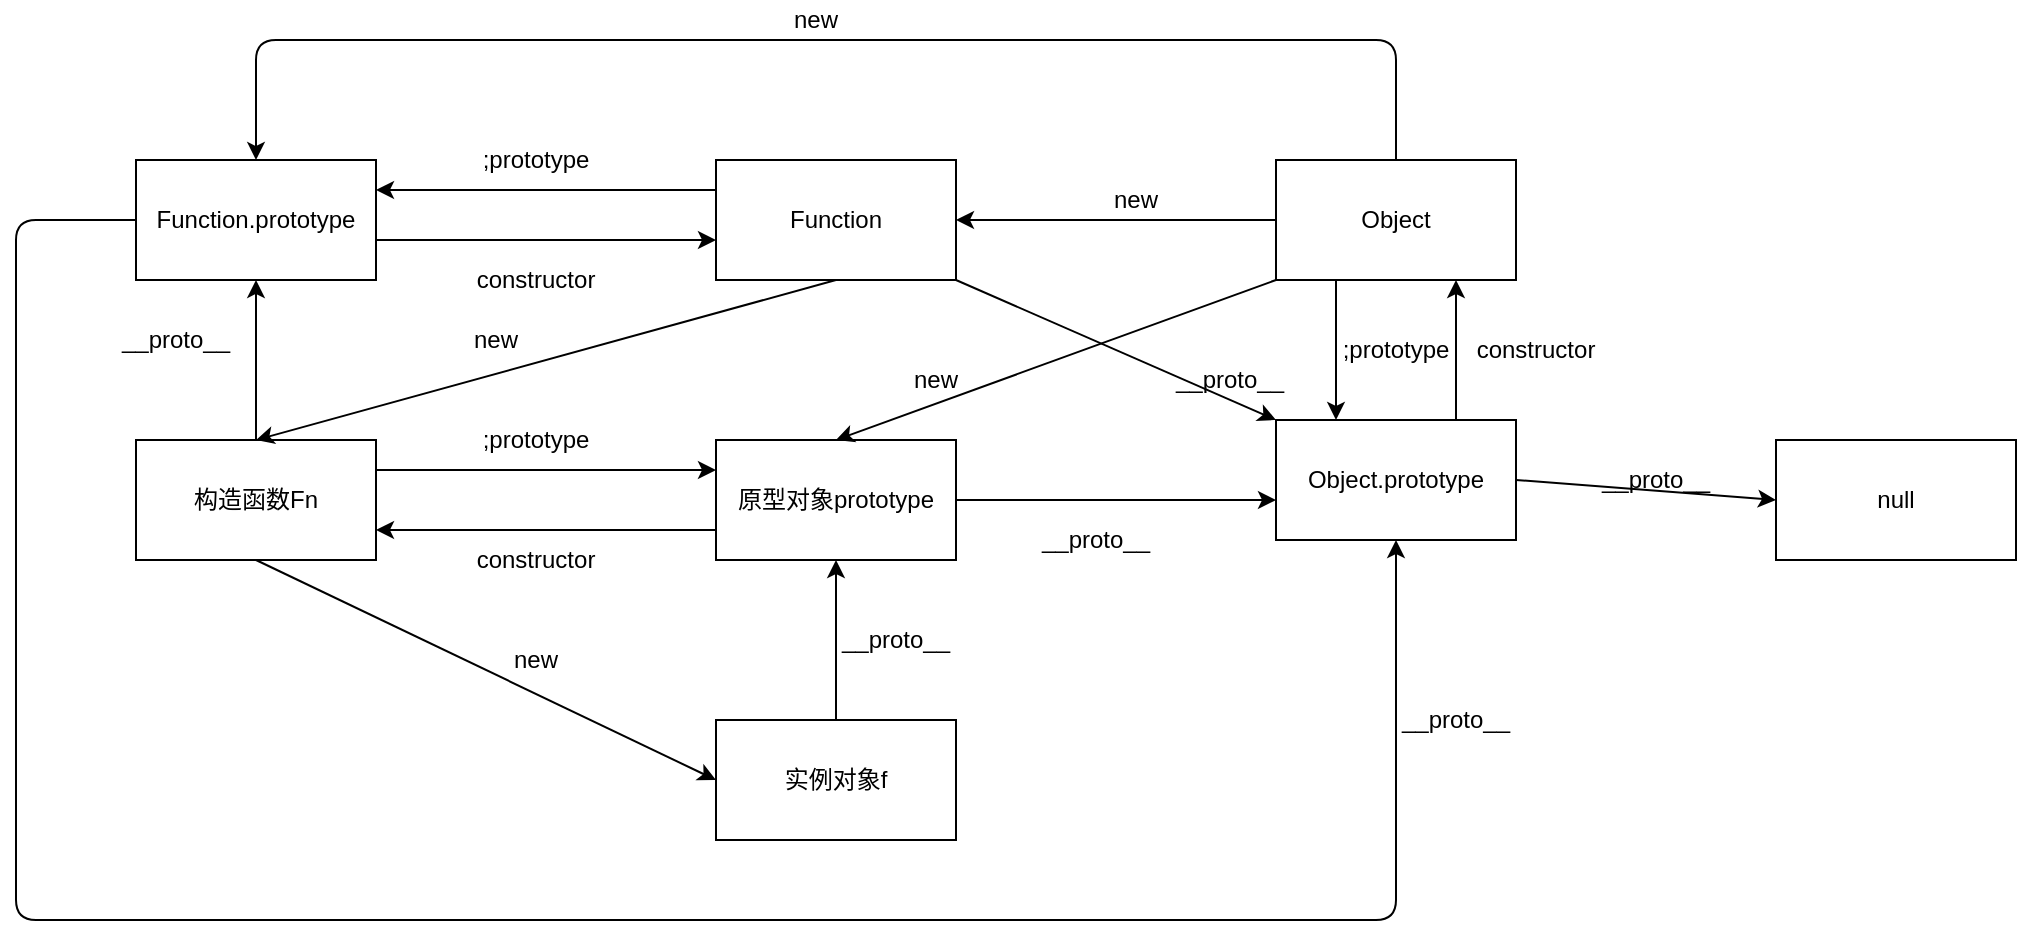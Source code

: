 <mxfile version="13.9.9" type="device"><diagram id="7LiD3ajyZAmjusGctuDS" name="第 1 页"><mxGraphModel dx="1024" dy="592" grid="1" gridSize="10" guides="1" tooltips="1" connect="1" arrows="1" fold="1" page="1" pageScale="1" pageWidth="1654" pageHeight="2336" math="0" shadow="0"><root><mxCell id="0"/><mxCell id="1" parent="0"/><mxCell id="i6Qn5ty9AtHHHNapvA8p-312" value="" style="edgeStyle=orthogonalEdgeStyle;rounded=0;orthogonalLoop=1;jettySize=auto;html=1;" edge="1" parent="1" source="i6Qn5ty9AtHHHNapvA8p-296" target="i6Qn5ty9AtHHHNapvA8p-311"><mxGeometry relative="1" as="geometry"/></mxCell><mxCell id="i6Qn5ty9AtHHHNapvA8p-296" value="构造函数Fn&lt;br&gt;" style="rounded=0;whiteSpace=wrap;html=1;" vertex="1" parent="1"><mxGeometry x="300" y="440" width="120" height="60" as="geometry"/></mxCell><mxCell id="i6Qn5ty9AtHHHNapvA8p-318" value="" style="edgeStyle=orthogonalEdgeStyle;rounded=0;orthogonalLoop=1;jettySize=auto;html=1;" edge="1" parent="1" source="i6Qn5ty9AtHHHNapvA8p-297" target="i6Qn5ty9AtHHHNapvA8p-317"><mxGeometry relative="1" as="geometry"><Array as="points"><mxPoint x="600" y="480"/><mxPoint x="600" y="480"/></Array></mxGeometry></mxCell><mxCell id="i6Qn5ty9AtHHHNapvA8p-297" value="原型对象prototype&lt;br&gt;" style="whiteSpace=wrap;html=1;rounded=0;" vertex="1" parent="1"><mxGeometry x="590" y="440" width="120" height="60" as="geometry"/></mxCell><mxCell id="i6Qn5ty9AtHHHNapvA8p-299" value="实例对象f&lt;br&gt;" style="whiteSpace=wrap;html=1;rounded=0;" vertex="1" parent="1"><mxGeometry x="590" y="580" width="120" height="60" as="geometry"/></mxCell><mxCell id="i6Qn5ty9AtHHHNapvA8p-301" value="" style="endArrow=classic;html=1;entryX=0;entryY=0.5;entryDx=0;entryDy=0;exitX=0.5;exitY=1;exitDx=0;exitDy=0;" edge="1" parent="1" source="i6Qn5ty9AtHHHNapvA8p-296" target="i6Qn5ty9AtHHHNapvA8p-299"><mxGeometry width="50" height="50" relative="1" as="geometry"><mxPoint x="390" y="540" as="sourcePoint"/><mxPoint x="440" y="490" as="targetPoint"/></mxGeometry></mxCell><mxCell id="i6Qn5ty9AtHHHNapvA8p-302" value="new" style="text;html=1;strokeColor=none;fillColor=none;align=center;verticalAlign=middle;whiteSpace=wrap;rounded=0;" vertex="1" parent="1"><mxGeometry x="480" y="540" width="40" height="20" as="geometry"/></mxCell><mxCell id="i6Qn5ty9AtHHHNapvA8p-304" value="" style="endArrow=classic;html=1;entryX=0.5;entryY=1;entryDx=0;entryDy=0;exitX=0.5;exitY=0;exitDx=0;exitDy=0;" edge="1" parent="1" source="i6Qn5ty9AtHHHNapvA8p-299" target="i6Qn5ty9AtHHHNapvA8p-297"><mxGeometry width="50" height="50" relative="1" as="geometry"><mxPoint x="600" y="560" as="sourcePoint"/><mxPoint x="630" y="510" as="targetPoint"/></mxGeometry></mxCell><mxCell id="i6Qn5ty9AtHHHNapvA8p-306" value="" style="endArrow=classic;html=1;exitX=1;exitY=0.25;exitDx=0;exitDy=0;entryX=0;entryY=0.25;entryDx=0;entryDy=0;" edge="1" parent="1" source="i6Qn5ty9AtHHHNapvA8p-296" target="i6Qn5ty9AtHHHNapvA8p-297"><mxGeometry width="50" height="50" relative="1" as="geometry"><mxPoint x="430" y="500" as="sourcePoint"/><mxPoint x="480" y="450" as="targetPoint"/></mxGeometry></mxCell><mxCell id="i6Qn5ty9AtHHHNapvA8p-307" value="" style="endArrow=classic;html=1;entryX=1;entryY=0.75;entryDx=0;entryDy=0;exitX=0;exitY=0.75;exitDx=0;exitDy=0;" edge="1" parent="1" source="i6Qn5ty9AtHHHNapvA8p-297" target="i6Qn5ty9AtHHHNapvA8p-296"><mxGeometry width="50" height="50" relative="1" as="geometry"><mxPoint x="500" y="540" as="sourcePoint"/><mxPoint x="550" y="490" as="targetPoint"/></mxGeometry></mxCell><mxCell id="i6Qn5ty9AtHHHNapvA8p-308" value=";prototype" style="text;html=1;strokeColor=none;fillColor=none;align=center;verticalAlign=middle;whiteSpace=wrap;rounded=0;" vertex="1" parent="1"><mxGeometry x="480" y="430" width="40" height="20" as="geometry"/></mxCell><mxCell id="i6Qn5ty9AtHHHNapvA8p-309" value="constructor" style="text;html=1;strokeColor=none;fillColor=none;align=center;verticalAlign=middle;whiteSpace=wrap;rounded=0;" vertex="1" parent="1"><mxGeometry x="480" y="350" width="40" height="20" as="geometry"/></mxCell><mxCell id="i6Qn5ty9AtHHHNapvA8p-310" value="__proto__" style="text;html=1;strokeColor=none;fillColor=none;align=center;verticalAlign=middle;whiteSpace=wrap;rounded=0;" vertex="1" parent="1"><mxGeometry x="660" y="530" width="40" height="20" as="geometry"/></mxCell><mxCell id="i6Qn5ty9AtHHHNapvA8p-314" value="" style="edgeStyle=orthogonalEdgeStyle;rounded=0;orthogonalLoop=1;jettySize=auto;html=1;" edge="1" parent="1" source="i6Qn5ty9AtHHHNapvA8p-311" target="i6Qn5ty9AtHHHNapvA8p-313"><mxGeometry relative="1" as="geometry"><Array as="points"><mxPoint x="500" y="340"/><mxPoint x="500" y="340"/></Array></mxGeometry></mxCell><mxCell id="i6Qn5ty9AtHHHNapvA8p-311" value="Function.prototype&lt;br&gt;" style="rounded=0;whiteSpace=wrap;html=1;" vertex="1" parent="1"><mxGeometry x="300" y="300" width="120" height="60" as="geometry"/></mxCell><mxCell id="i6Qn5ty9AtHHHNapvA8p-313" value="Function" style="rounded=0;whiteSpace=wrap;html=1;" vertex="1" parent="1"><mxGeometry x="590" y="300" width="120" height="60" as="geometry"/></mxCell><mxCell id="i6Qn5ty9AtHHHNapvA8p-315" value="" style="endArrow=classic;html=1;exitX=0.5;exitY=1;exitDx=0;exitDy=0;entryX=0.5;entryY=0;entryDx=0;entryDy=0;" edge="1" parent="1" source="i6Qn5ty9AtHHHNapvA8p-313" target="i6Qn5ty9AtHHHNapvA8p-296"><mxGeometry width="50" height="50" relative="1" as="geometry"><mxPoint x="470" y="420" as="sourcePoint"/><mxPoint x="410" y="400" as="targetPoint"/></mxGeometry></mxCell><mxCell id="i6Qn5ty9AtHHHNapvA8p-316" value="" style="endArrow=classic;html=1;exitX=0;exitY=0.25;exitDx=0;exitDy=0;" edge="1" parent="1" source="i6Qn5ty9AtHHHNapvA8p-313"><mxGeometry width="50" height="50" relative="1" as="geometry"><mxPoint x="490" y="330" as="sourcePoint"/><mxPoint x="420" y="315" as="targetPoint"/></mxGeometry></mxCell><mxCell id="i6Qn5ty9AtHHHNapvA8p-317" value="Object.prototype&lt;br&gt;" style="whiteSpace=wrap;html=1;rounded=0;" vertex="1" parent="1"><mxGeometry x="870" y="430" width="120" height="60" as="geometry"/></mxCell><mxCell id="i6Qn5ty9AtHHHNapvA8p-320" value="Object" style="whiteSpace=wrap;html=1;rounded=0;" vertex="1" parent="1"><mxGeometry x="870" y="300" width="120" height="60" as="geometry"/></mxCell><mxCell id="i6Qn5ty9AtHHHNapvA8p-323" value="" style="endArrow=classic;html=1;exitX=0.75;exitY=0;exitDx=0;exitDy=0;entryX=0.75;entryY=1;entryDx=0;entryDy=0;" edge="1" parent="1" source="i6Qn5ty9AtHHHNapvA8p-317" target="i6Qn5ty9AtHHHNapvA8p-320"><mxGeometry width="50" height="50" relative="1" as="geometry"><mxPoint x="1000" y="430" as="sourcePoint"/><mxPoint x="930" y="390" as="targetPoint"/></mxGeometry></mxCell><mxCell id="i6Qn5ty9AtHHHNapvA8p-324" value="" style="endArrow=classic;html=1;entryX=0.5;entryY=0;entryDx=0;entryDy=0;exitX=0;exitY=1;exitDx=0;exitDy=0;" edge="1" parent="1" source="i6Qn5ty9AtHHHNapvA8p-320" target="i6Qn5ty9AtHHHNapvA8p-297"><mxGeometry width="50" height="50" relative="1" as="geometry"><mxPoint x="750" y="410" as="sourcePoint"/><mxPoint x="800" y="360" as="targetPoint"/></mxGeometry></mxCell><mxCell id="i6Qn5ty9AtHHHNapvA8p-325" value="" style="endArrow=classic;html=1;entryX=0.25;entryY=0;entryDx=0;entryDy=0;exitX=0.25;exitY=1;exitDx=0;exitDy=0;" edge="1" parent="1" source="i6Qn5ty9AtHHHNapvA8p-320" target="i6Qn5ty9AtHHHNapvA8p-317"><mxGeometry width="50" height="50" relative="1" as="geometry"><mxPoint x="840" y="420" as="sourcePoint"/><mxPoint x="890" y="370" as="targetPoint"/></mxGeometry></mxCell><mxCell id="i6Qn5ty9AtHHHNapvA8p-326" value="null" style="whiteSpace=wrap;html=1;rounded=0;" vertex="1" parent="1"><mxGeometry x="1120" y="440" width="120" height="60" as="geometry"/></mxCell><mxCell id="i6Qn5ty9AtHHHNapvA8p-328" value="" style="endArrow=classic;html=1;exitX=1;exitY=1;exitDx=0;exitDy=0;entryX=0;entryY=0;entryDx=0;entryDy=0;" edge="1" parent="1" source="i6Qn5ty9AtHHHNapvA8p-313" target="i6Qn5ty9AtHHHNapvA8p-317"><mxGeometry width="50" height="50" relative="1" as="geometry"><mxPoint x="740" y="350" as="sourcePoint"/><mxPoint x="790" y="300" as="targetPoint"/></mxGeometry></mxCell><mxCell id="i6Qn5ty9AtHHHNapvA8p-329" value="" style="endArrow=classic;html=1;entryX=1;entryY=0.5;entryDx=0;entryDy=0;exitX=0;exitY=0.5;exitDx=0;exitDy=0;" edge="1" parent="1" source="i6Qn5ty9AtHHHNapvA8p-320" target="i6Qn5ty9AtHHHNapvA8p-313"><mxGeometry width="50" height="50" relative="1" as="geometry"><mxPoint x="790" y="310" as="sourcePoint"/><mxPoint x="840" y="260" as="targetPoint"/></mxGeometry></mxCell><mxCell id="i6Qn5ty9AtHHHNapvA8p-330" value="new" style="text;html=1;strokeColor=none;fillColor=none;align=center;verticalAlign=middle;whiteSpace=wrap;rounded=0;" vertex="1" parent="1"><mxGeometry x="460" y="380" width="40" height="20" as="geometry"/></mxCell><mxCell id="i6Qn5ty9AtHHHNapvA8p-331" value=";prototype" style="text;html=1;strokeColor=none;fillColor=none;align=center;verticalAlign=middle;whiteSpace=wrap;rounded=0;" vertex="1" parent="1"><mxGeometry x="480" y="290" width="40" height="20" as="geometry"/></mxCell><mxCell id="i6Qn5ty9AtHHHNapvA8p-332" value="__proto__" style="text;html=1;strokeColor=none;fillColor=none;align=center;verticalAlign=middle;whiteSpace=wrap;rounded=0;" vertex="1" parent="1"><mxGeometry x="300" y="380" width="40" height="20" as="geometry"/></mxCell><mxCell id="i6Qn5ty9AtHHHNapvA8p-333" value="__proto__" style="text;html=1;strokeColor=none;fillColor=none;align=center;verticalAlign=middle;whiteSpace=wrap;rounded=0;" vertex="1" parent="1"><mxGeometry x="760" y="480" width="40" height="20" as="geometry"/></mxCell><mxCell id="i6Qn5ty9AtHHHNapvA8p-335" value="constructor" style="text;html=1;strokeColor=none;fillColor=none;align=center;verticalAlign=middle;whiteSpace=wrap;rounded=0;" vertex="1" parent="1"><mxGeometry x="980" y="380" width="40" height="30" as="geometry"/></mxCell><mxCell id="i6Qn5ty9AtHHHNapvA8p-336" value=";prototype" style="text;html=1;strokeColor=none;fillColor=none;align=center;verticalAlign=middle;whiteSpace=wrap;rounded=0;" vertex="1" parent="1"><mxGeometry x="910" y="385" width="40" height="20" as="geometry"/></mxCell><mxCell id="i6Qn5ty9AtHHHNapvA8p-337" value="__proto__" style="text;html=1;strokeColor=none;fillColor=none;align=center;verticalAlign=middle;whiteSpace=wrap;rounded=0;" vertex="1" parent="1"><mxGeometry x="1040" y="450" width="40" height="20" as="geometry"/></mxCell><mxCell id="i6Qn5ty9AtHHHNapvA8p-338" value="new" style="text;html=1;strokeColor=none;fillColor=none;align=center;verticalAlign=middle;whiteSpace=wrap;rounded=0;" vertex="1" parent="1"><mxGeometry x="780" y="310" width="40" height="20" as="geometry"/></mxCell><mxCell id="i6Qn5ty9AtHHHNapvA8p-339" value="new" style="text;html=1;strokeColor=none;fillColor=none;align=center;verticalAlign=middle;whiteSpace=wrap;rounded=0;" vertex="1" parent="1"><mxGeometry x="680" y="400" width="40" height="20" as="geometry"/></mxCell><mxCell id="i6Qn5ty9AtHHHNapvA8p-340" value="__proto__" style="text;html=1;strokeColor=none;fillColor=none;align=center;verticalAlign=middle;whiteSpace=wrap;rounded=0;" vertex="1" parent="1"><mxGeometry x="827" y="400" width="40" height="20" as="geometry"/></mxCell><mxCell id="i6Qn5ty9AtHHHNapvA8p-341" value="constructor" style="text;html=1;strokeColor=none;fillColor=none;align=center;verticalAlign=middle;whiteSpace=wrap;rounded=0;" vertex="1" parent="1"><mxGeometry x="480" y="490" width="40" height="20" as="geometry"/></mxCell><mxCell id="i6Qn5ty9AtHHHNapvA8p-343" value="" style="endArrow=classic;html=1;entryX=0;entryY=0.5;entryDx=0;entryDy=0;exitX=1;exitY=0.5;exitDx=0;exitDy=0;" edge="1" parent="1" source="i6Qn5ty9AtHHHNapvA8p-317" target="i6Qn5ty9AtHHHNapvA8p-326"><mxGeometry width="50" height="50" relative="1" as="geometry"><mxPoint x="1040" y="560" as="sourcePoint"/><mxPoint x="1090" y="510" as="targetPoint"/></mxGeometry></mxCell><mxCell id="i6Qn5ty9AtHHHNapvA8p-345" value="" style="endArrow=classic;html=1;exitX=0;exitY=0.5;exitDx=0;exitDy=0;entryX=0.5;entryY=1;entryDx=0;entryDy=0;" edge="1" parent="1" source="i6Qn5ty9AtHHHNapvA8p-311" target="i6Qn5ty9AtHHHNapvA8p-317"><mxGeometry width="50" height="50" relative="1" as="geometry"><mxPoint x="220" y="380" as="sourcePoint"/><mxPoint x="960" y="670" as="targetPoint"/><Array as="points"><mxPoint x="240" y="330"/><mxPoint x="240" y="680"/><mxPoint x="930" y="680"/><mxPoint x="930" y="600"/></Array></mxGeometry></mxCell><mxCell id="i6Qn5ty9AtHHHNapvA8p-346" value="__proto__" style="text;html=1;strokeColor=none;fillColor=none;align=center;verticalAlign=middle;whiteSpace=wrap;rounded=0;" vertex="1" parent="1"><mxGeometry x="940" y="560" width="40" height="40" as="geometry"/></mxCell><mxCell id="i6Qn5ty9AtHHHNapvA8p-348" value="" style="endArrow=classic;html=1;entryX=0.5;entryY=0;entryDx=0;entryDy=0;exitX=0.5;exitY=0;exitDx=0;exitDy=0;" edge="1" parent="1" source="i6Qn5ty9AtHHHNapvA8p-320" target="i6Qn5ty9AtHHHNapvA8p-311"><mxGeometry width="50" height="50" relative="1" as="geometry"><mxPoint x="990" y="240" as="sourcePoint"/><mxPoint x="670" y="220" as="targetPoint"/><Array as="points"><mxPoint x="930" y="240"/><mxPoint x="360" y="240"/></Array></mxGeometry></mxCell><mxCell id="i6Qn5ty9AtHHHNapvA8p-349" value="new" style="text;html=1;strokeColor=none;fillColor=none;align=center;verticalAlign=middle;whiteSpace=wrap;rounded=0;" vertex="1" parent="1"><mxGeometry x="620" y="220" width="40" height="20" as="geometry"/></mxCell></root></mxGraphModel></diagram></mxfile>